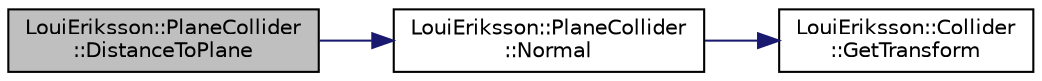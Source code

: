 digraph "LouiEriksson::PlaneCollider::DistanceToPlane"
{
 // LATEX_PDF_SIZE
  edge [fontname="Helvetica",fontsize="10",labelfontname="Helvetica",labelfontsize="10"];
  node [fontname="Helvetica",fontsize="10",shape=record];
  rankdir="LR";
  Node1 [label="LouiEriksson::PlaneCollider\l::DistanceToPlane",height=0.2,width=0.4,color="black", fillcolor="grey75", style="filled", fontcolor="black",tooltip=" "];
  Node1 -> Node2 [color="midnightblue",fontsize="10",style="solid",fontname="Helvetica"];
  Node2 [label="LouiEriksson::PlaneCollider\l::Normal",height=0.2,width=0.4,color="black", fillcolor="white", style="filled",URL="$class_loui_eriksson_1_1_plane_collider.html#a648f860d2128948bfd598fd07d8d0683",tooltip=" "];
  Node2 -> Node3 [color="midnightblue",fontsize="10",style="solid",fontname="Helvetica"];
  Node3 [label="LouiEriksson::Collider\l::GetTransform",height=0.2,width=0.4,color="black", fillcolor="white", style="filled",URL="$class_loui_eriksson_1_1_collider.html#adaeddb58c081cc993a880369314f3c7a",tooltip="Get the Transform of the Collider."];
}

